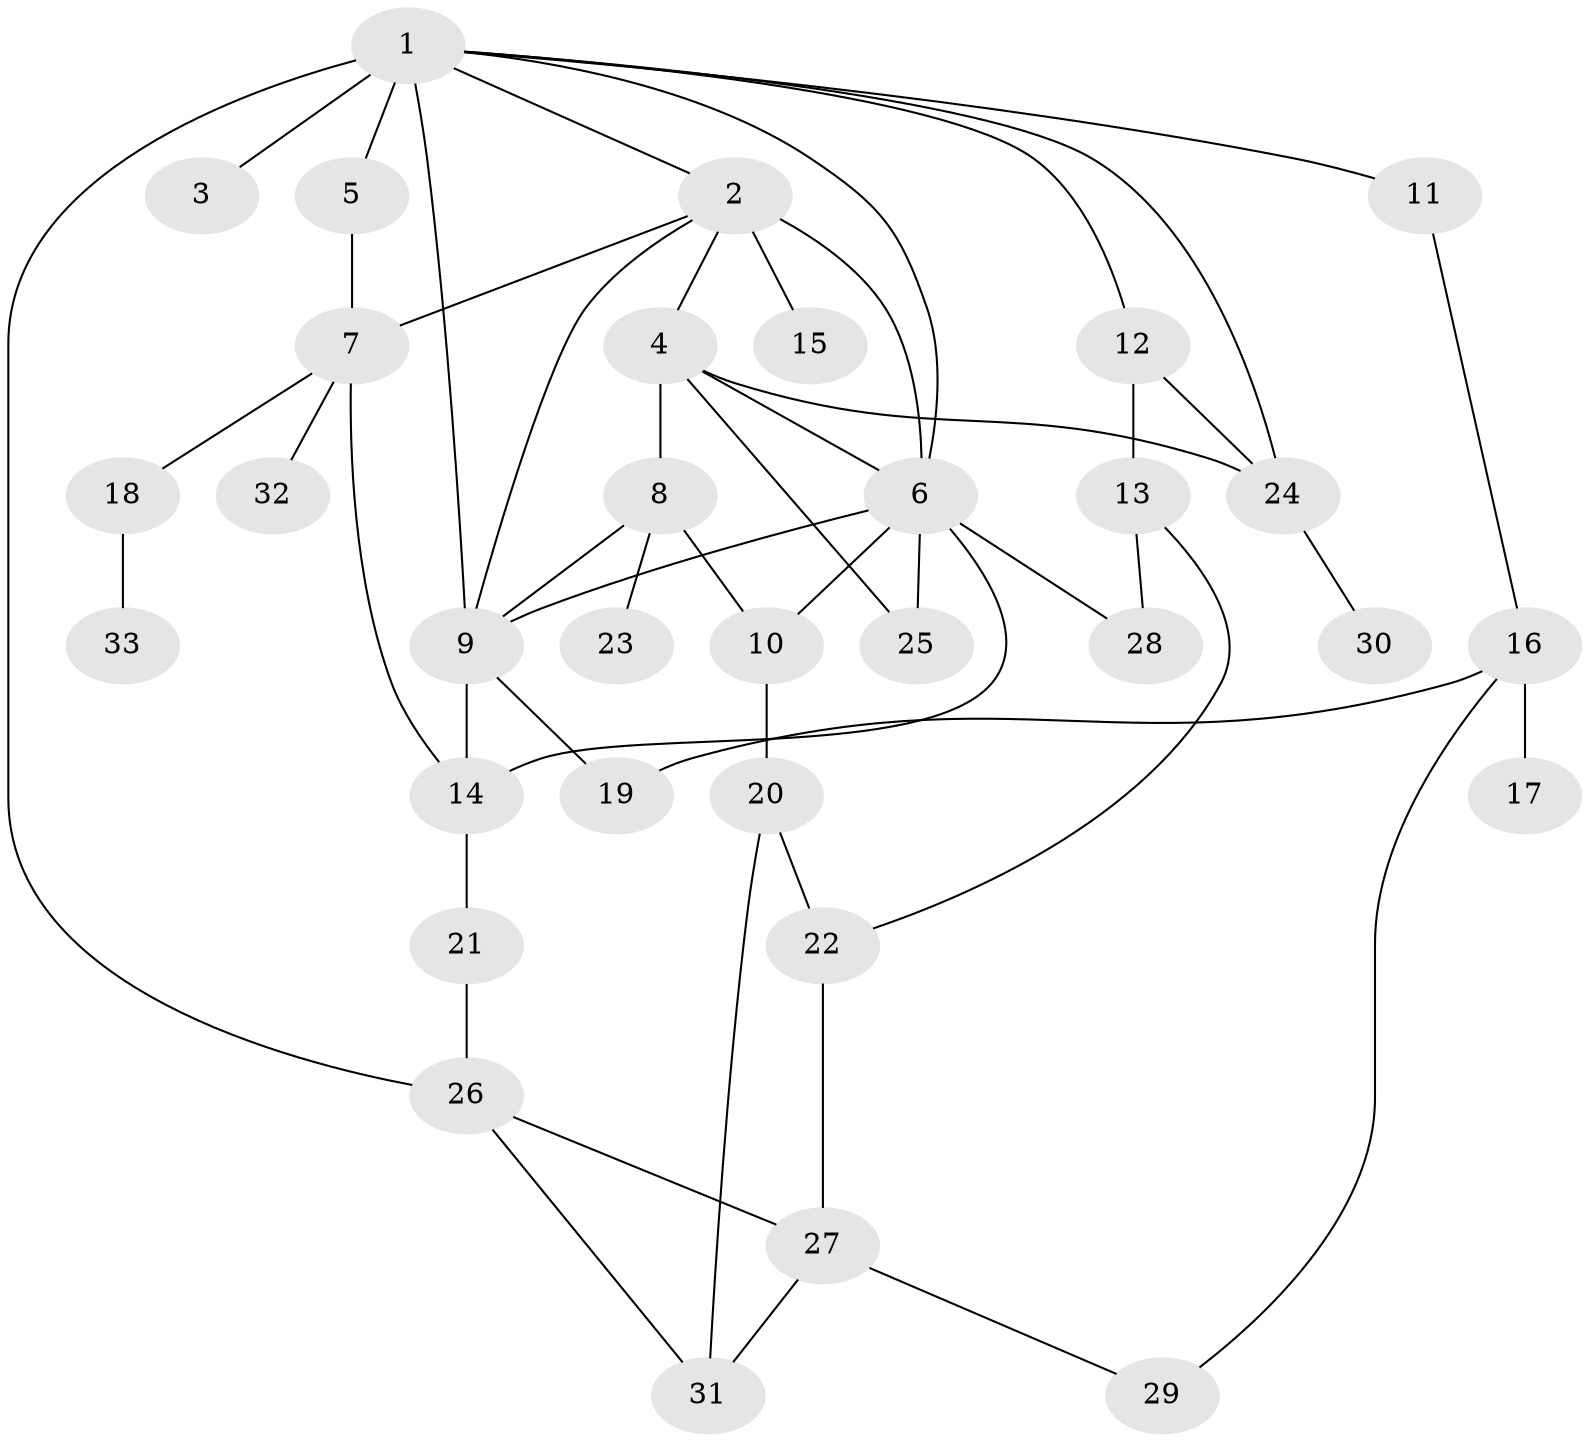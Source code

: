 // original degree distribution, {5: 0.045454545454545456, 4: 0.22727272727272727, 6: 0.015151515151515152, 2: 0.3939393939393939, 7: 0.015151515151515152, 1: 0.21212121212121213, 3: 0.09090909090909091}
// Generated by graph-tools (version 1.1) at 2025/34/03/09/25 02:34:32]
// undirected, 33 vertices, 52 edges
graph export_dot {
graph [start="1"]
  node [color=gray90,style=filled];
  1;
  2;
  3;
  4;
  5;
  6;
  7;
  8;
  9;
  10;
  11;
  12;
  13;
  14;
  15;
  16;
  17;
  18;
  19;
  20;
  21;
  22;
  23;
  24;
  25;
  26;
  27;
  28;
  29;
  30;
  31;
  32;
  33;
  1 -- 2 [weight=1.0];
  1 -- 3 [weight=3.0];
  1 -- 5 [weight=1.0];
  1 -- 6 [weight=1.0];
  1 -- 9 [weight=1.0];
  1 -- 11 [weight=1.0];
  1 -- 12 [weight=1.0];
  1 -- 24 [weight=1.0];
  1 -- 26 [weight=2.0];
  2 -- 4 [weight=1.0];
  2 -- 6 [weight=1.0];
  2 -- 7 [weight=1.0];
  2 -- 9 [weight=1.0];
  2 -- 15 [weight=3.0];
  4 -- 6 [weight=1.0];
  4 -- 8 [weight=1.0];
  4 -- 24 [weight=1.0];
  4 -- 25 [weight=1.0];
  5 -- 7 [weight=1.0];
  6 -- 9 [weight=1.0];
  6 -- 10 [weight=1.0];
  6 -- 14 [weight=1.0];
  6 -- 25 [weight=1.0];
  6 -- 28 [weight=1.0];
  7 -- 14 [weight=1.0];
  7 -- 18 [weight=1.0];
  7 -- 32 [weight=1.0];
  8 -- 9 [weight=1.0];
  8 -- 10 [weight=1.0];
  8 -- 23 [weight=1.0];
  9 -- 14 [weight=1.0];
  9 -- 19 [weight=1.0];
  10 -- 20 [weight=1.0];
  11 -- 16 [weight=1.0];
  12 -- 13 [weight=1.0];
  12 -- 24 [weight=1.0];
  13 -- 22 [weight=1.0];
  13 -- 28 [weight=1.0];
  14 -- 21 [weight=1.0];
  16 -- 17 [weight=1.0];
  16 -- 19 [weight=1.0];
  16 -- 29 [weight=1.0];
  18 -- 33 [weight=1.0];
  20 -- 22 [weight=1.0];
  20 -- 31 [weight=1.0];
  21 -- 26 [weight=1.0];
  22 -- 27 [weight=1.0];
  24 -- 30 [weight=1.0];
  26 -- 27 [weight=1.0];
  26 -- 31 [weight=1.0];
  27 -- 29 [weight=1.0];
  27 -- 31 [weight=1.0];
}

